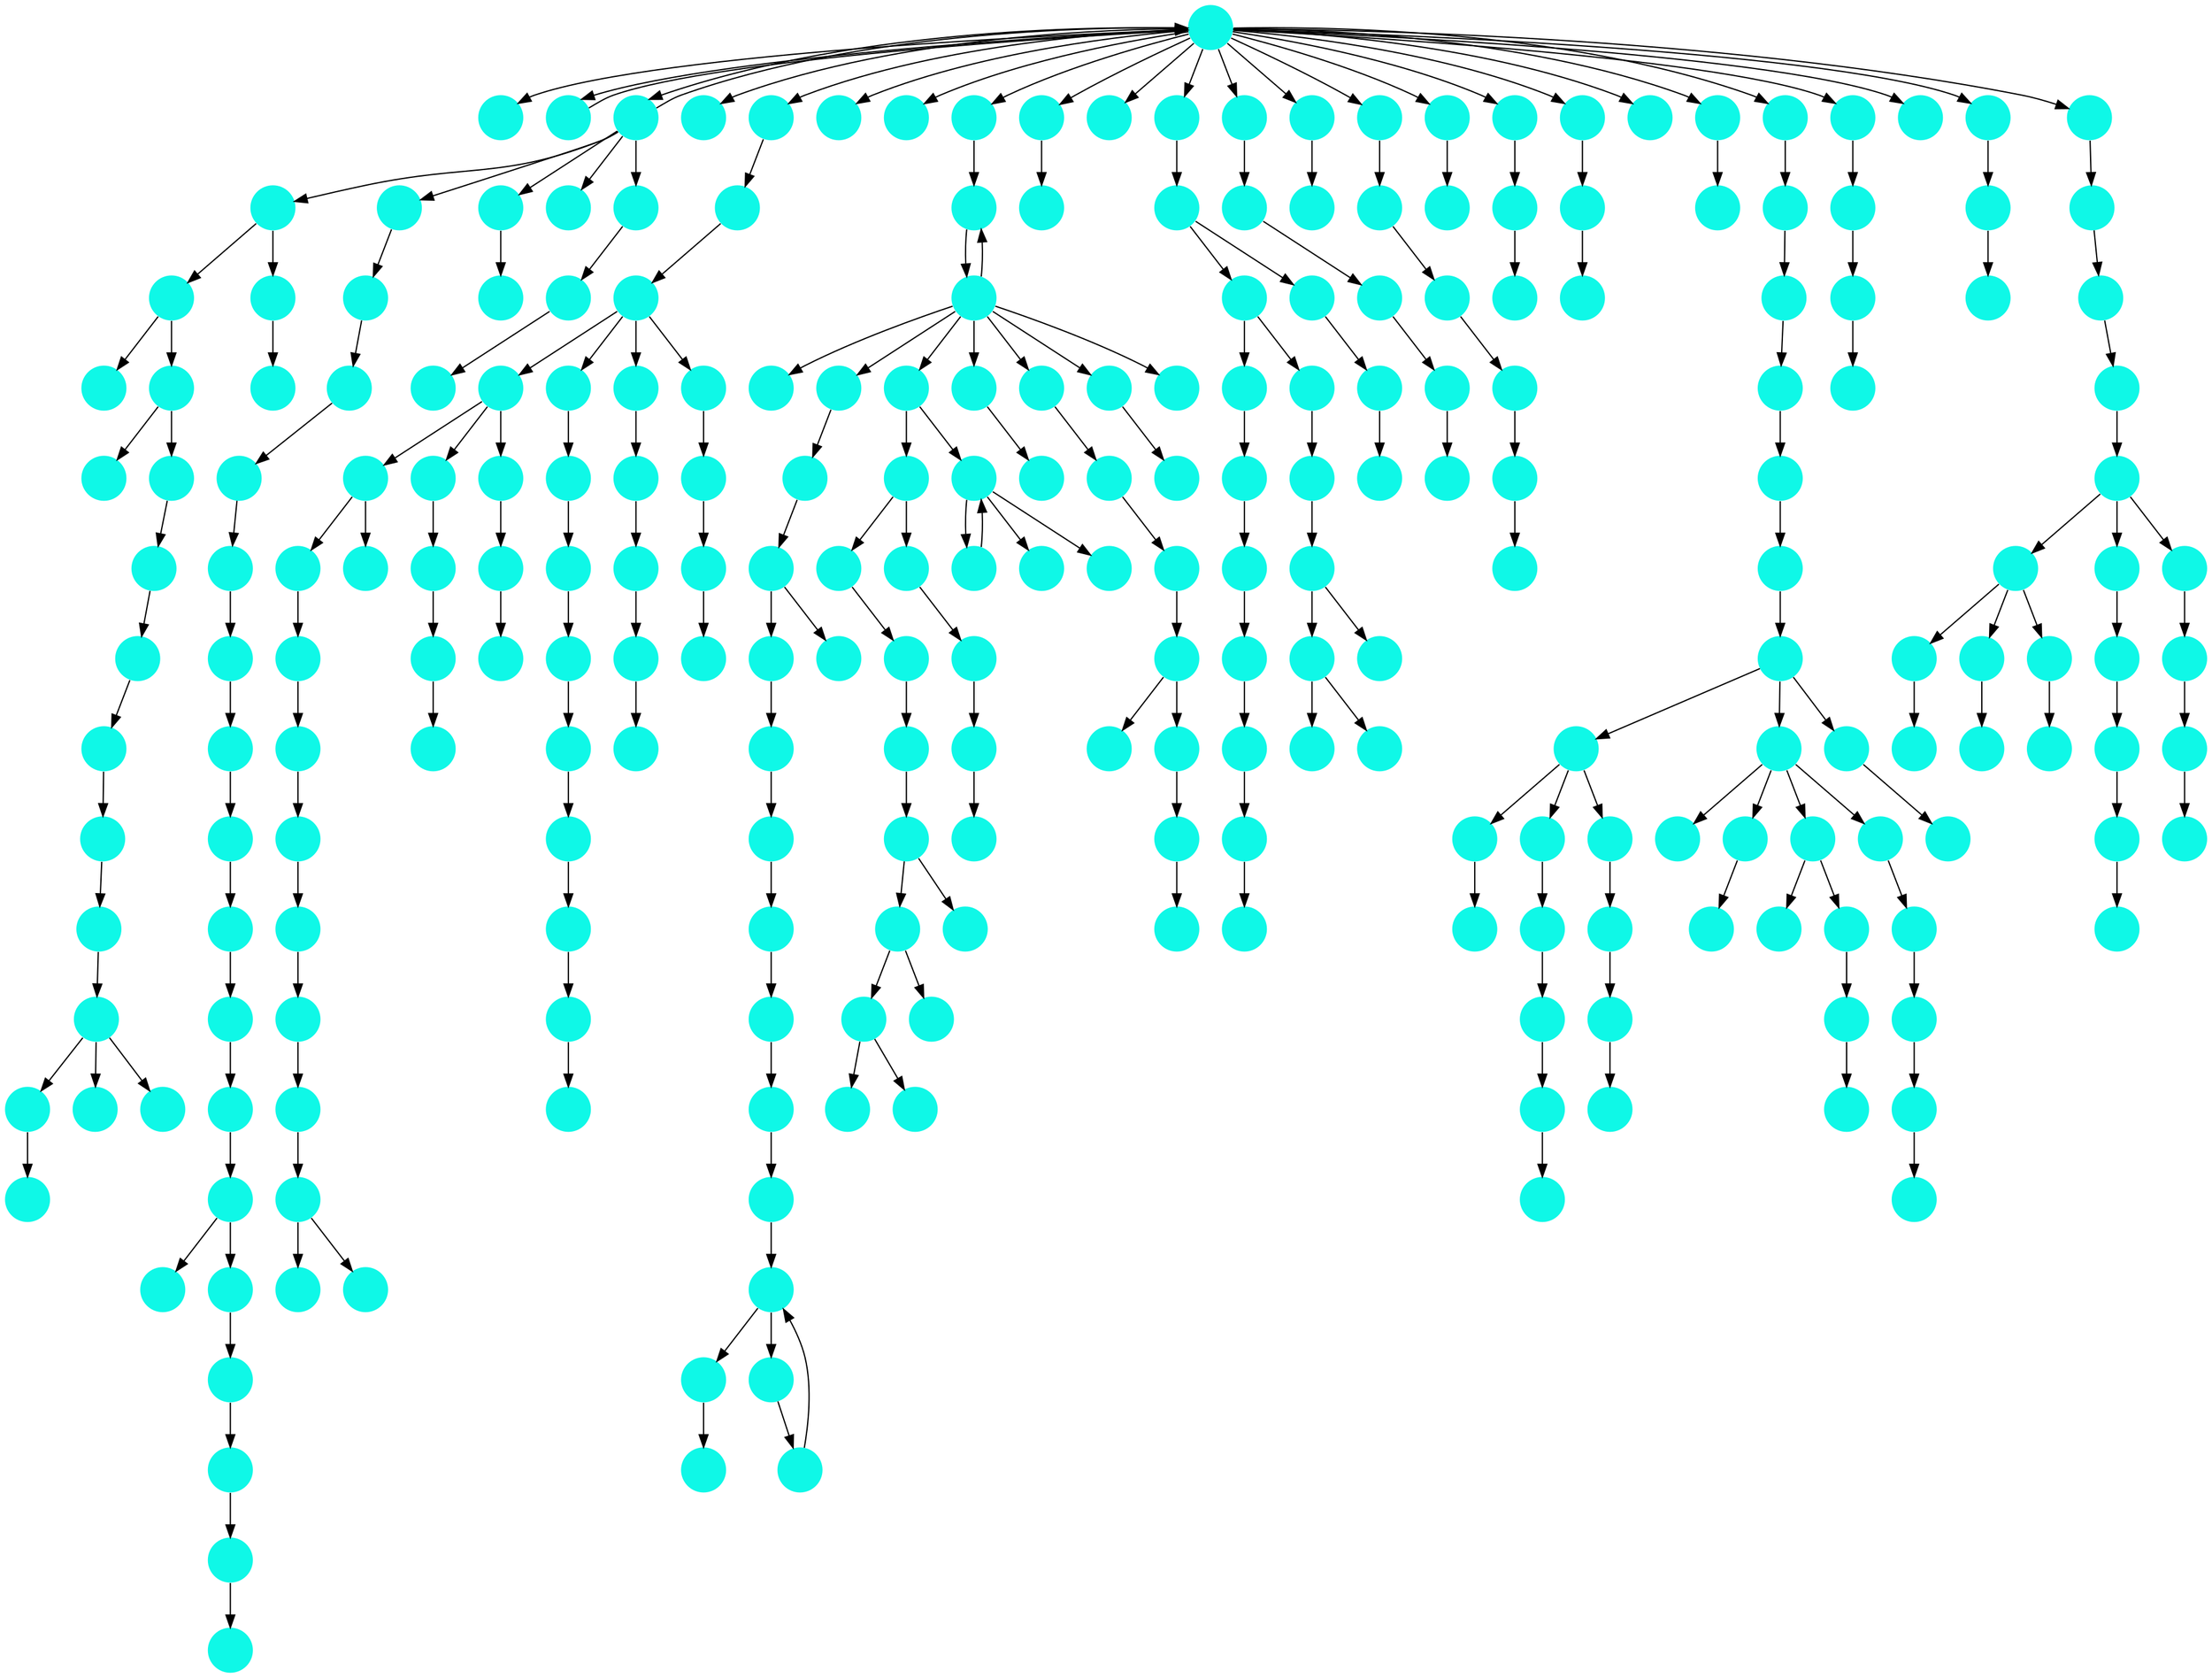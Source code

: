 digraph{
0 [tooltip = "I", penwidth = 0, style = filled, fillcolor = "#0ff8e7", shape = circle, label = ""]
1 [tooltip = "I", penwidth = 0, style = filled, fillcolor = "#0ff8e7", shape = circle, label = ""]
2 [tooltip = "I", penwidth = 0, style = filled, fillcolor = "#0ff8e7", shape = circle, label = ""]
3 [tooltip = "I", penwidth = 0, style = filled, fillcolor = "#0ff8e7", shape = circle, label = ""]
4 [tooltip = "I", penwidth = 0, style = filled, fillcolor = "#0ff8e7", shape = circle, label = ""]
5 [tooltip = "I", penwidth = 0, style = filled, fillcolor = "#0ff8e7", shape = circle, label = ""]
6 [tooltip = "I", penwidth = 0, style = filled, fillcolor = "#0ff8e7", shape = circle, label = ""]
7 [tooltip = "I", penwidth = 0, style = filled, fillcolor = "#0ff8e7", shape = circle, label = ""]
8 [tooltip = "I", penwidth = 0, style = filled, fillcolor = "#0ff8e7", shape = circle, label = ""]
9 [tooltip = "I", penwidth = 0, style = filled, fillcolor = "#0ff8e7", shape = circle, label = ""]
10 [tooltip = "I", penwidth = 0, style = filled, fillcolor = "#0ff8e7", shape = circle, label = ""]
11 [tooltip = "I", penwidth = 0, style = filled, fillcolor = "#0ff8e7", shape = circle, label = ""]
12 [tooltip = "I", penwidth = 0, style = filled, fillcolor = "#0ff8e7", shape = circle, label = ""]
13 [tooltip = "I", penwidth = 0, style = filled, fillcolor = "#0ff8e7", shape = circle, label = ""]
14 [tooltip = "I", penwidth = 0, style = filled, fillcolor = "#0ff8e7", shape = circle, label = ""]
15 [tooltip = "I", penwidth = 0, style = filled, fillcolor = "#0ff8e7", shape = circle, label = ""]
16 [tooltip = "I", penwidth = 0, style = filled, fillcolor = "#0ff8e7", shape = circle, label = ""]
17 [tooltip = "I", penwidth = 0, style = filled, fillcolor = "#0ff8e7", shape = circle, label = ""]
18 [tooltip = "I", penwidth = 0, style = filled, fillcolor = "#0ff8e7", shape = circle, label = ""]
19 [tooltip = "I", penwidth = 0, style = filled, fillcolor = "#0ff8e7", shape = circle, label = ""]
20 [tooltip = "I", penwidth = 0, style = filled, fillcolor = "#0ff8e7", shape = circle, label = ""]
21 [tooltip = "I", penwidth = 0, style = filled, fillcolor = "#0ff8e7", shape = circle, label = ""]
22 [tooltip = "I", penwidth = 0, style = filled, fillcolor = "#0ff8e7", shape = circle, label = ""]
23 [tooltip = "I", penwidth = 0, style = filled, fillcolor = "#0ff8e7", shape = circle, label = ""]
24 [tooltip = "I", penwidth = 0, style = filled, fillcolor = "#0ff8e7", shape = circle, label = ""]
25 [tooltip = "I", penwidth = 0, style = filled, fillcolor = "#0ff8e7", shape = circle, label = ""]
26 [tooltip = "I", penwidth = 0, style = filled, fillcolor = "#0ff8e7", shape = circle, label = ""]
27 [tooltip = "I", penwidth = 0, style = filled, fillcolor = "#0ff8e7", shape = circle, label = ""]
28 [tooltip = "I", penwidth = 0, style = filled, fillcolor = "#0ff8e7", shape = circle, label = ""]
29 [tooltip = "I", penwidth = 0, style = filled, fillcolor = "#0ff8e7", shape = circle, label = ""]
30 [tooltip = "I", penwidth = 0, style = filled, fillcolor = "#0ff8e7", shape = circle, label = ""]
31 [tooltip = "I", penwidth = 0, style = filled, fillcolor = "#0ff8e7", shape = circle, label = ""]
32 [tooltip = "I", penwidth = 0, style = filled, fillcolor = "#0ff8e7", shape = circle, label = ""]
33 [tooltip = "I", penwidth = 0, style = filled, fillcolor = "#0ff8e7", shape = circle, label = ""]
34 [tooltip = "I", penwidth = 0, style = filled, fillcolor = "#0ff8e7", shape = circle, label = ""]
35 [tooltip = "I", penwidth = 0, style = filled, fillcolor = "#0ff8e7", shape = circle, label = ""]
36 [tooltip = "I", penwidth = 0, style = filled, fillcolor = "#0ff8e7", shape = circle, label = ""]
37 [tooltip = "I", penwidth = 0, style = filled, fillcolor = "#0ff8e7", shape = circle, label = ""]
38 [tooltip = "I", penwidth = 0, style = filled, fillcolor = "#0ff8e7", shape = circle, label = ""]
39 [tooltip = "I", penwidth = 0, style = filled, fillcolor = "#0ff8e7", shape = circle, label = ""]
40 [tooltip = "I", penwidth = 0, style = filled, fillcolor = "#0ff8e7", shape = circle, label = ""]
41 [tooltip = "I", penwidth = 0, style = filled, fillcolor = "#0ff8e7", shape = circle, label = ""]
42 [tooltip = "I", penwidth = 0, style = filled, fillcolor = "#0ff8e7", shape = circle, label = ""]
43 [tooltip = "I", penwidth = 0, style = filled, fillcolor = "#0ff8e7", shape = circle, label = ""]
44 [tooltip = "I", penwidth = 0, style = filled, fillcolor = "#0ff8e7", shape = circle, label = ""]
45 [tooltip = "I", penwidth = 0, style = filled, fillcolor = "#0ff8e7", shape = circle, label = ""]
46 [tooltip = "I", penwidth = 0, style = filled, fillcolor = "#0ff8e7", shape = circle, label = ""]
47 [tooltip = "I", penwidth = 0, style = filled, fillcolor = "#0ff8e7", shape = circle, label = ""]
48 [tooltip = "I", penwidth = 0, style = filled, fillcolor = "#0ff8e7", shape = circle, label = ""]
49 [tooltip = "I", penwidth = 0, style = filled, fillcolor = "#0ff8e7", shape = circle, label = ""]
50 [tooltip = "I", penwidth = 0, style = filled, fillcolor = "#0ff8e7", shape = circle, label = ""]
51 [tooltip = "I", penwidth = 0, style = filled, fillcolor = "#0ff8e7", shape = circle, label = ""]
52 [tooltip = "I", penwidth = 0, style = filled, fillcolor = "#0ff8e7", shape = circle, label = ""]
53 [tooltip = "I", penwidth = 0, style = filled, fillcolor = "#0ff8e7", shape = circle, label = ""]
54 [tooltip = "I", penwidth = 0, style = filled, fillcolor = "#0ff8e7", shape = circle, label = ""]
55 [tooltip = "I", penwidth = 0, style = filled, fillcolor = "#0ff8e7", shape = circle, label = ""]
56 [tooltip = "I", penwidth = 0, style = filled, fillcolor = "#0ff8e7", shape = circle, label = ""]
57 [tooltip = "I", penwidth = 0, style = filled, fillcolor = "#0ff8e7", shape = circle, label = ""]
58 [tooltip = "I", penwidth = 0, style = filled, fillcolor = "#0ff8e7", shape = circle, label = ""]
59 [tooltip = "I", penwidth = 0, style = filled, fillcolor = "#0ff8e7", shape = circle, label = ""]
60 [tooltip = "I", penwidth = 0, style = filled, fillcolor = "#0ff8e7", shape = circle, label = ""]
61 [tooltip = "I", penwidth = 0, style = filled, fillcolor = "#0ff8e7", shape = circle, label = ""]
62 [tooltip = "I", penwidth = 0, style = filled, fillcolor = "#0ff8e7", shape = circle, label = ""]
63 [tooltip = "I", penwidth = 0, style = filled, fillcolor = "#0ff8e7", shape = circle, label = ""]
64 [tooltip = "I", penwidth = 0, style = filled, fillcolor = "#0ff8e7", shape = circle, label = ""]
65 [tooltip = "I", penwidth = 0, style = filled, fillcolor = "#0ff8e7", shape = circle, label = ""]
66 [tooltip = "I", penwidth = 0, style = filled, fillcolor = "#0ff8e7", shape = circle, label = ""]
67 [tooltip = "I", penwidth = 0, style = filled, fillcolor = "#0ff8e7", shape = circle, label = ""]
68 [tooltip = "I", penwidth = 0, style = filled, fillcolor = "#0ff8e7", shape = circle, label = ""]
69 [tooltip = "I", penwidth = 0, style = filled, fillcolor = "#0ff8e7", shape = circle, label = ""]
70 [tooltip = "I", penwidth = 0, style = filled, fillcolor = "#0ff8e7", shape = circle, label = ""]
71 [tooltip = "I", penwidth = 0, style = filled, fillcolor = "#0ff8e7", shape = circle, label = ""]
72 [tooltip = "I", penwidth = 0, style = filled, fillcolor = "#0ff8e7", shape = circle, label = ""]
73 [tooltip = "I", penwidth = 0, style = filled, fillcolor = "#0ff8e7", shape = circle, label = ""]
74 [tooltip = "I", penwidth = 0, style = filled, fillcolor = "#0ff8e7", shape = circle, label = ""]
75 [tooltip = "I", penwidth = 0, style = filled, fillcolor = "#0ff8e7", shape = circle, label = ""]
76 [tooltip = "I", penwidth = 0, style = filled, fillcolor = "#0ff8e7", shape = circle, label = ""]
77 [tooltip = "I", penwidth = 0, style = filled, fillcolor = "#0ff8e7", shape = circle, label = ""]
78 [tooltip = "I", penwidth = 0, style = filled, fillcolor = "#0ff8e7", shape = circle, label = ""]
79 [tooltip = "I", penwidth = 0, style = filled, fillcolor = "#0ff8e7", shape = circle, label = ""]
80 [tooltip = "I", penwidth = 0, style = filled, fillcolor = "#0ff8e7", shape = circle, label = ""]
81 [tooltip = "I", penwidth = 0, style = filled, fillcolor = "#0ff8e7", shape = circle, label = ""]
82 [tooltip = "I", penwidth = 0, style = filled, fillcolor = "#0ff8e7", shape = circle, label = ""]
83 [tooltip = "I", penwidth = 0, style = filled, fillcolor = "#0ff8e7", shape = circle, label = ""]
84 [tooltip = "I", penwidth = 0, style = filled, fillcolor = "#0ff8e7", shape = circle, label = ""]
85 [tooltip = "I", penwidth = 0, style = filled, fillcolor = "#0ff8e7", shape = circle, label = ""]
86 [tooltip = "I", penwidth = 0, style = filled, fillcolor = "#0ff8e7", shape = circle, label = ""]
87 [tooltip = "I", penwidth = 0, style = filled, fillcolor = "#0ff8e7", shape = circle, label = ""]
88 [tooltip = "I", penwidth = 0, style = filled, fillcolor = "#0ff8e7", shape = circle, label = ""]
89 [tooltip = "I", penwidth = 0, style = filled, fillcolor = "#0ff8e7", shape = circle, label = ""]
90 [tooltip = "I", penwidth = 0, style = filled, fillcolor = "#0ff8e7", shape = circle, label = ""]
91 [tooltip = "I", penwidth = 0, style = filled, fillcolor = "#0ff8e7", shape = circle, label = ""]
92 [tooltip = "I", penwidth = 0, style = filled, fillcolor = "#0ff8e7", shape = circle, label = ""]
93 [tooltip = "I", penwidth = 0, style = filled, fillcolor = "#0ff8e7", shape = circle, label = ""]
94 [tooltip = "I", penwidth = 0, style = filled, fillcolor = "#0ff8e7", shape = circle, label = ""]
95 [tooltip = "I", penwidth = 0, style = filled, fillcolor = "#0ff8e7", shape = circle, label = ""]
96 [tooltip = "I", penwidth = 0, style = filled, fillcolor = "#0ff8e7", shape = circle, label = ""]
97 [tooltip = "I", penwidth = 0, style = filled, fillcolor = "#0ff8e7", shape = circle, label = ""]
98 [tooltip = "I", penwidth = 0, style = filled, fillcolor = "#0ff8e7", shape = circle, label = ""]
99 [tooltip = "I", penwidth = 0, style = filled, fillcolor = "#0ff8e7", shape = circle, label = ""]
100 [tooltip = "I", penwidth = 0, style = filled, fillcolor = "#0ff8e7", shape = circle, label = ""]
101 [tooltip = "I", penwidth = 0, style = filled, fillcolor = "#0ff8e7", shape = circle, label = ""]
102 [tooltip = "I", penwidth = 0, style = filled, fillcolor = "#0ff8e7", shape = circle, label = ""]
103 [tooltip = "I", penwidth = 0, style = filled, fillcolor = "#0ff8e7", shape = circle, label = ""]
104 [tooltip = "I", penwidth = 0, style = filled, fillcolor = "#0ff8e7", shape = circle, label = ""]
105 [tooltip = "I", penwidth = 0, style = filled, fillcolor = "#0ff8e7", shape = circle, label = ""]
106 [tooltip = "I", penwidth = 0, style = filled, fillcolor = "#0ff8e7", shape = circle, label = ""]
107 [tooltip = "I", penwidth = 0, style = filled, fillcolor = "#0ff8e7", shape = circle, label = ""]
108 [tooltip = "I", penwidth = 0, style = filled, fillcolor = "#0ff8e7", shape = circle, label = ""]
109 [tooltip = "I", penwidth = 0, style = filled, fillcolor = "#0ff8e7", shape = circle, label = ""]
110 [tooltip = "I", penwidth = 0, style = filled, fillcolor = "#0ff8e7", shape = circle, label = ""]
111 [tooltip = "I", penwidth = 0, style = filled, fillcolor = "#0ff8e7", shape = circle, label = ""]
112 [tooltip = "I", penwidth = 0, style = filled, fillcolor = "#0ff8e7", shape = circle, label = ""]
113 [tooltip = "I", penwidth = 0, style = filled, fillcolor = "#0ff8e7", shape = circle, label = ""]
114 [tooltip = "I", penwidth = 0, style = filled, fillcolor = "#0ff8e7", shape = circle, label = ""]
115 [tooltip = "I", penwidth = 0, style = filled, fillcolor = "#0ff8e7", shape = circle, label = ""]
116 [tooltip = "I", penwidth = 0, style = filled, fillcolor = "#0ff8e7", shape = circle, label = ""]
117 [tooltip = "I", penwidth = 0, style = filled, fillcolor = "#0ff8e7", shape = circle, label = ""]
118 [tooltip = "I", penwidth = 0, style = filled, fillcolor = "#0ff8e7", shape = circle, label = ""]
119 [tooltip = "I", penwidth = 0, style = filled, fillcolor = "#0ff8e7", shape = circle, label = ""]
120 [tooltip = "I", penwidth = 0, style = filled, fillcolor = "#0ff8e7", shape = circle, label = ""]
121 [tooltip = "I", penwidth = 0, style = filled, fillcolor = "#0ff8e7", shape = circle, label = ""]
122 [tooltip = "I", penwidth = 0, style = filled, fillcolor = "#0ff8e7", shape = circle, label = ""]
123 [tooltip = "I", penwidth = 0, style = filled, fillcolor = "#0ff8e7", shape = circle, label = ""]
124 [tooltip = "I", penwidth = 0, style = filled, fillcolor = "#0ff8e7", shape = circle, label = ""]
125 [tooltip = "I", penwidth = 0, style = filled, fillcolor = "#0ff8e7", shape = circle, label = ""]
126 [tooltip = "I", penwidth = 0, style = filled, fillcolor = "#0ff8e7", shape = circle, label = ""]
127 [tooltip = "I", penwidth = 0, style = filled, fillcolor = "#0ff8e7", shape = circle, label = ""]
128 [tooltip = "I", penwidth = 0, style = filled, fillcolor = "#0ff8e7", shape = circle, label = ""]
129 [tooltip = "I", penwidth = 0, style = filled, fillcolor = "#0ff8e7", shape = circle, label = ""]
130 [tooltip = "I", penwidth = 0, style = filled, fillcolor = "#0ff8e7", shape = circle, label = ""]
131 [tooltip = "I", penwidth = 0, style = filled, fillcolor = "#0ff8e7", shape = circle, label = ""]
132 [tooltip = "I", penwidth = 0, style = filled, fillcolor = "#0ff8e7", shape = circle, label = ""]
133 [tooltip = "I", penwidth = 0, style = filled, fillcolor = "#0ff8e7", shape = circle, label = ""]
134 [tooltip = "I", penwidth = 0, style = filled, fillcolor = "#0ff8e7", shape = circle, label = ""]
135 [tooltip = "I", penwidth = 0, style = filled, fillcolor = "#0ff8e7", shape = circle, label = ""]
136 [tooltip = "I", penwidth = 0, style = filled, fillcolor = "#0ff8e7", shape = circle, label = ""]
137 [tooltip = "I", penwidth = 0, style = filled, fillcolor = "#0ff8e7", shape = circle, label = ""]
138 [tooltip = "I", penwidth = 0, style = filled, fillcolor = "#0ff8e7", shape = circle, label = ""]
139 [tooltip = "I", penwidth = 0, style = filled, fillcolor = "#0ff8e7", shape = circle, label = ""]
140 [tooltip = "I", penwidth = 0, style = filled, fillcolor = "#0ff8e7", shape = circle, label = ""]
141 [tooltip = "I", penwidth = 0, style = filled, fillcolor = "#0ff8e7", shape = circle, label = ""]
142 [tooltip = "I", penwidth = 0, style = filled, fillcolor = "#0ff8e7", shape = circle, label = ""]
143 [tooltip = "I", penwidth = 0, style = filled, fillcolor = "#0ff8e7", shape = circle, label = ""]
144 [tooltip = "I", penwidth = 0, style = filled, fillcolor = "#0ff8e7", shape = circle, label = ""]
145 [tooltip = "I", penwidth = 0, style = filled, fillcolor = "#0ff8e7", shape = circle, label = ""]
146 [tooltip = "I", penwidth = 0, style = filled, fillcolor = "#0ff8e7", shape = circle, label = ""]
147 [tooltip = "I", penwidth = 0, style = filled, fillcolor = "#0ff8e7", shape = circle, label = ""]
148 [tooltip = "I", penwidth = 0, style = filled, fillcolor = "#0ff8e7", shape = circle, label = ""]
149 [tooltip = "I", penwidth = 0, style = filled, fillcolor = "#0ff8e7", shape = circle, label = ""]
150 [tooltip = "I", penwidth = 0, style = filled, fillcolor = "#0ff8e7", shape = circle, label = ""]
151 [tooltip = "I", penwidth = 0, style = filled, fillcolor = "#0ff8e7", shape = circle, label = ""]
152 [tooltip = "I", penwidth = 0, style = filled, fillcolor = "#0ff8e7", shape = circle, label = ""]
153 [tooltip = "I", penwidth = 0, style = filled, fillcolor = "#0ff8e7", shape = circle, label = ""]
154 [tooltip = "I", penwidth = 0, style = filled, fillcolor = "#0ff8e7", shape = circle, label = ""]
155 [tooltip = "I", penwidth = 0, style = filled, fillcolor = "#0ff8e7", shape = circle, label = ""]
156 [tooltip = "I", penwidth = 0, style = filled, fillcolor = "#0ff8e7", shape = circle, label = ""]
157 [tooltip = "I", penwidth = 0, style = filled, fillcolor = "#0ff8e7", shape = circle, label = ""]
158 [tooltip = "I", penwidth = 0, style = filled, fillcolor = "#0ff8e7", shape = circle, label = ""]
159 [tooltip = "I", penwidth = 0, style = filled, fillcolor = "#0ff8e7", shape = circle, label = ""]
160 [tooltip = "I", penwidth = 0, style = filled, fillcolor = "#0ff8e7", shape = circle, label = ""]
161 [tooltip = "I", penwidth = 0, style = filled, fillcolor = "#0ff8e7", shape = circle, label = ""]
162 [tooltip = "I", penwidth = 0, style = filled, fillcolor = "#0ff8e7", shape = circle, label = ""]
163 [tooltip = "I", penwidth = 0, style = filled, fillcolor = "#0ff8e7", shape = circle, label = ""]
164 [tooltip = "I", penwidth = 0, style = filled, fillcolor = "#0ff8e7", shape = circle, label = ""]
165 [tooltip = "I", penwidth = 0, style = filled, fillcolor = "#0ff8e7", shape = circle, label = ""]
166 [tooltip = "I", penwidth = 0, style = filled, fillcolor = "#0ff8e7", shape = circle, label = ""]
167 [tooltip = "I", penwidth = 0, style = filled, fillcolor = "#0ff8e7", shape = circle, label = ""]
168 [tooltip = "I", penwidth = 0, style = filled, fillcolor = "#0ff8e7", shape = circle, label = ""]
169 [tooltip = "I", penwidth = 0, style = filled, fillcolor = "#0ff8e7", shape = circle, label = ""]
170 [tooltip = "I", penwidth = 0, style = filled, fillcolor = "#0ff8e7", shape = circle, label = ""]
171 [tooltip = "I", penwidth = 0, style = filled, fillcolor = "#0ff8e7", shape = circle, label = ""]
172 [tooltip = "I", penwidth = 0, style = filled, fillcolor = "#0ff8e7", shape = circle, label = ""]
173 [tooltip = "I", penwidth = 0, style = filled, fillcolor = "#0ff8e7", shape = circle, label = ""]
174 [tooltip = "I", penwidth = 0, style = filled, fillcolor = "#0ff8e7", shape = circle, label = ""]
175 [tooltip = "I", penwidth = 0, style = filled, fillcolor = "#0ff8e7", shape = circle, label = ""]
176 [tooltip = "I", penwidth = 0, style = filled, fillcolor = "#0ff8e7", shape = circle, label = ""]
177 [tooltip = "I", penwidth = 0, style = filled, fillcolor = "#0ff8e7", shape = circle, label = ""]
178 [tooltip = "I", penwidth = 0, style = filled, fillcolor = "#0ff8e7", shape = circle, label = ""]
179 [tooltip = "I", penwidth = 0, style = filled, fillcolor = "#0ff8e7", shape = circle, label = ""]
180 [tooltip = "I", penwidth = 0, style = filled, fillcolor = "#0ff8e7", shape = circle, label = ""]
181 [tooltip = "I", penwidth = 0, style = filled, fillcolor = "#0ff8e7", shape = circle, label = ""]
182 [tooltip = "I", penwidth = 0, style = filled, fillcolor = "#0ff8e7", shape = circle, label = ""]
183 [tooltip = "I", penwidth = 0, style = filled, fillcolor = "#0ff8e7", shape = circle, label = ""]
184 [tooltip = "I", penwidth = 0, style = filled, fillcolor = "#0ff8e7", shape = circle, label = ""]
185 [tooltip = "I", penwidth = 0, style = filled, fillcolor = "#0ff8e7", shape = circle, label = ""]
186 [tooltip = "I", penwidth = 0, style = filled, fillcolor = "#0ff8e7", shape = circle, label = ""]
187 [tooltip = "I", penwidth = 0, style = filled, fillcolor = "#0ff8e7", shape = circle, label = ""]
188 [tooltip = "I", penwidth = 0, style = filled, fillcolor = "#0ff8e7", shape = circle, label = ""]
189 [tooltip = "I", penwidth = 0, style = filled, fillcolor = "#0ff8e7", shape = circle, label = ""]
190 [tooltip = "I", penwidth = 0, style = filled, fillcolor = "#0ff8e7", shape = circle, label = ""]
191 [tooltip = "I", penwidth = 0, style = filled, fillcolor = "#0ff8e7", shape = circle, label = ""]
192 [tooltip = "I", penwidth = 0, style = filled, fillcolor = "#0ff8e7", shape = circle, label = ""]
193 [tooltip = "I", penwidth = 0, style = filled, fillcolor = "#0ff8e7", shape = circle, label = ""]
194 [tooltip = "I", penwidth = 0, style = filled, fillcolor = "#0ff8e7", shape = circle, label = ""]
195 [tooltip = "I", penwidth = 0, style = filled, fillcolor = "#0ff8e7", shape = circle, label = ""]
196 [tooltip = "I", penwidth = 0, style = filled, fillcolor = "#0ff8e7", shape = circle, label = ""]
197 [tooltip = "I", penwidth = 0, style = filled, fillcolor = "#0ff8e7", shape = circle, label = ""]
198 [tooltip = "I", penwidth = 0, style = filled, fillcolor = "#0ff8e7", shape = circle, label = ""]
199 [tooltip = "I", penwidth = 0, style = filled, fillcolor = "#0ff8e7", shape = circle, label = ""]
200 [tooltip = "I", penwidth = 0, style = filled, fillcolor = "#0ff8e7", shape = circle, label = ""]
201 [tooltip = "I", penwidth = 0, style = filled, fillcolor = "#0ff8e7", shape = circle, label = ""]
202 [tooltip = "I", penwidth = 0, style = filled, fillcolor = "#0ff8e7", shape = circle, label = ""]
203 [tooltip = "I", penwidth = 0, style = filled, fillcolor = "#0ff8e7", shape = circle, label = ""]
204 [tooltip = "I", penwidth = 0, style = filled, fillcolor = "#0ff8e7", shape = circle, label = ""]
205 [tooltip = "I", penwidth = 0, style = filled, fillcolor = "#0ff8e7", shape = circle, label = ""]
206 [tooltip = "I", penwidth = 0, style = filled, fillcolor = "#0ff8e7", shape = circle, label = ""]
207 [tooltip = "I", penwidth = 0, style = filled, fillcolor = "#0ff8e7", shape = circle, label = ""]
208 [tooltip = "I", penwidth = 0, style = filled, fillcolor = "#0ff8e7", shape = circle, label = ""]
209 [tooltip = "I", penwidth = 0, style = filled, fillcolor = "#0ff8e7", shape = circle, label = ""]
210 [tooltip = "I", penwidth = 0, style = filled, fillcolor = "#0ff8e7", shape = circle, label = ""]
211 [tooltip = "I", penwidth = 0, style = filled, fillcolor = "#0ff8e7", shape = circle, label = ""]
212 [tooltip = "I", penwidth = 0, style = filled, fillcolor = "#0ff8e7", shape = circle, label = ""]
213 [tooltip = "I", penwidth = 0, style = filled, fillcolor = "#0ff8e7", shape = circle, label = ""]
214 [tooltip = "I", penwidth = 0, style = filled, fillcolor = "#0ff8e7", shape = circle, label = ""]
215 [tooltip = "I", penwidth = 0, style = filled, fillcolor = "#0ff8e7", shape = circle, label = ""]
216 [tooltip = "I", penwidth = 0, style = filled, fillcolor = "#0ff8e7", shape = circle, label = ""]
217 [tooltip = "I", penwidth = 0, style = filled, fillcolor = "#0ff8e7", shape = circle, label = ""]
218 [tooltip = "I", penwidth = 0, style = filled, fillcolor = "#0ff8e7", shape = circle, label = ""]
219 [tooltip = "I", penwidth = 0, style = filled, fillcolor = "#0ff8e7", shape = circle, label = ""]
220 [tooltip = "I", penwidth = 0, style = filled, fillcolor = "#0ff8e7", shape = circle, label = ""]
221 [tooltip = "I", penwidth = 0, style = filled, fillcolor = "#0ff8e7", shape = circle, label = ""]
222 [tooltip = "I", penwidth = 0, style = filled, fillcolor = "#0ff8e7", shape = circle, label = ""]
223 [tooltip = "I", penwidth = 0, style = filled, fillcolor = "#0ff8e7", shape = circle, label = ""]
224 [tooltip = "I", penwidth = 0, style = filled, fillcolor = "#0ff8e7", shape = circle, label = ""]
225 [tooltip = "I", penwidth = 0, style = filled, fillcolor = "#0ff8e7", shape = circle, label = ""]
226 [tooltip = "I", penwidth = 0, style = filled, fillcolor = "#0ff8e7", shape = circle, label = ""]
227 [tooltip = "I", penwidth = 0, style = filled, fillcolor = "#0ff8e7", shape = circle, label = ""]
228 [tooltip = "I", penwidth = 0, style = filled, fillcolor = "#0ff8e7", shape = circle, label = ""]
229 [tooltip = "I", penwidth = 0, style = filled, fillcolor = "#0ff8e7", shape = circle, label = ""]
230 [tooltip = "I", penwidth = 0, style = filled, fillcolor = "#0ff8e7", shape = circle, label = ""]
231 [tooltip = "I", penwidth = 0, style = filled, fillcolor = "#0ff8e7", shape = circle, label = ""]
232 [tooltip = "I", penwidth = 0, style = filled, fillcolor = "#0ff8e7", shape = circle, label = ""]
233 [tooltip = "I", penwidth = 0, style = filled, fillcolor = "#0ff8e7", shape = circle, label = ""]
234 [tooltip = "I", penwidth = 0, style = filled, fillcolor = "#0ff8e7", shape = circle, label = ""]
235 [tooltip = "I", penwidth = 0, style = filled, fillcolor = "#0ff8e7", shape = circle, label = ""]
236 [tooltip = "I", penwidth = 0, style = filled, fillcolor = "#0ff8e7", shape = circle, label = ""]
237 [tooltip = "I", penwidth = 0, style = filled, fillcolor = "#0ff8e7", shape = circle, label = ""]
238 [tooltip = "I", penwidth = 0, style = filled, fillcolor = "#0ff8e7", shape = circle, label = ""]
239 [tooltip = "I", penwidth = 0, style = filled, fillcolor = "#0ff8e7", shape = circle, label = ""]
240 [tooltip = "I", penwidth = 0, style = filled, fillcolor = "#0ff8e7", shape = circle, label = ""]
241 [tooltip = "I", penwidth = 0, style = filled, fillcolor = "#0ff8e7", shape = circle, label = ""]
242 [tooltip = "I", penwidth = 0, style = filled, fillcolor = "#0ff8e7", shape = circle, label = ""]
243 [tooltip = "I", penwidth = 0, style = filled, fillcolor = "#0ff8e7", shape = circle, label = ""]
244 [tooltip = "I", penwidth = 0, style = filled, fillcolor = "#0ff8e7", shape = circle, label = ""]
245 [tooltip = "I", penwidth = 0, style = filled, fillcolor = "#0ff8e7", shape = circle, label = ""]
246 [tooltip = "I", penwidth = 0, style = filled, fillcolor = "#0ff8e7", shape = circle, label = ""]
247 [tooltip = "I", penwidth = 0, style = filled, fillcolor = "#0ff8e7", shape = circle, label = ""]
248 [tooltip = "I", penwidth = 0, style = filled, fillcolor = "#0ff8e7", shape = circle, label = ""]
249 [tooltip = "I", penwidth = 0, style = filled, fillcolor = "#0ff8e7", shape = circle, label = ""]
250 [tooltip = "I", penwidth = 0, style = filled, fillcolor = "#0ff8e7", shape = circle, label = ""]
251 [tooltip = "I", penwidth = 0, style = filled, fillcolor = "#0ff8e7", shape = circle, label = ""]
252 [tooltip = "I", penwidth = 0, style = filled, fillcolor = "#0ff8e7", shape = circle, label = ""]
253 [tooltip = "I", penwidth = 0, style = filled, fillcolor = "#0ff8e7", shape = circle, label = ""]
193 -> 195
61 -> 82
232 -> 231
69 -> 48
0 -> 20
0 -> 89
183 -> 182
0 -> 210
206 -> 205
168 -> 169
61 -> 129
162 -> 163
80 -> 180
0 -> 53
171 -> 168
70 -> 133
71 -> 9
179 -> 216
205 -> 204
143 -> 69
104 -> 130
22 -> 95
0 -> 83
167 -> 173
91 -> 237
33 -> 50
224 -> 230
97 -> 104
80 -> 96
122 -> 203
187 -> 190
109 -> 19
92 -> 77
98 -> 67
120 -> 139
75 -> 194
36 -> 106
5 -> 132
11 -> 165
87 -> 60
130 -> 107
142 -> 3
0 -> 45
132 -> 119
141 -> 72
24 -> 86
207 -> 206
135 -> 93
226 -> 219
219 -> 227
151 -> 176
77 -> 131
0 -> 121
227 -> 228
117 -> 253
7 -> 114
125 -> 94
70 -> 25
148 -> 73
122 -> 42
31 -> 148
160 -> 158
161 -> 159
203 -> 200
83 -> 105
55 -> 63
88 -> 39
217 -> 221
154 -> 151
82 -> 5
217 -> 243
86 -> 143
221 -> 181
102 -> 149
49 -> 87
61 -> 185
194 -> 197
156 -> 80
203 -> 202
251 -> 178
0 -> 90
209 -> 167
230 -> 225
233 -> 214
191 -> 207
20 -> 0
118 -> 239
119 -> 142
215 -> 213
123 -> 4
134 -> 248
1 -> 10
14 -> 111
0 -> 172
77 -> 65
61 -> 122
246 -> 245
25 -> 74
203 -> 201
69 -> 37
29 -> 127
171 -> 170
112 -> 252
89 -> 58
113 -> 21
79 -> 102
1 -> 198
124 -> 250
216 -> 128
145 -> 98
22 -> 0
222 -> 223
61 -> 59
131 -> 88
126 -> 12
94 -> 161
133 -> 138
57 -> 146
22 -> 49
53 -> 66
225 -> 229
56 -> 120
18 -> 233
47 -> 57
0 -> 238
210 -> 232
236 -> 188
139 -> 44
111 -> 140
155 -> 154
214 -> 215
180 -> 179
61 -> 115
42 -> 144
84 -> 31
15 -> 32
0 -> 43
174 -> 175
149 -> 101
61 -> 157
176 -> 174
116 -> 249
6 -> 17
196 -> 240
51 -> 30
157 -> 155
129 -> 2
105 -> 147
147 -> 124
22 -> 76
185 -> 184
204 -> 236
61 -> 241
10 -> 103
17 -> 54
31 -> 153
87 -> 108
0 -> 40
95 -> 33
0 -> 22
213 -> 212
153 -> 177
46 -> 28
165 -> 166
200 -> 203
250 -> 150
237 -> 186
99 -> 8
40 -> 115
45 -> 7
223 -> 226
67 -> 125
107 -> 56
70 -> 135
0 -> 136
0 -> 34
72 -> 36
127 -> 6
140 -> 84
106 -> 68
235 -> 234
120 -> 92
19 -> 16
162 -> 123
239 -> 235
81 -> 99
22 -> 71
188 -> 187
6 -> 1
137 -> 26
1 -> 118
49 -> 137
0 -> 47
198 -> 196
6 -> 75
114 -> 251
38 -> 62
54 -> 100
128 -> 164
197 -> 193
100 -> 116
159 -> 160
22 -> 64
3 -> 14
41 -> 199
238 -> 222
132 -> 242
219 -> 217
93 -> 117
101 -> 24
158 -> 156
30 -> 209
220 -> 244
229 -> 218
243 -> 247
11 -> 18
0 -> 29
217 -> 183
219 -> 224
249 -> 112
136 -> 91
123 -> 27
188 -> 189
42 -> 51
92 -> 55
146 -> 46
252 -> 246
0 -> 109
10 -> 79
92 -> 141
138 -> 85
166 -> 162
121 -> 97
212 -> 211
188 -> 192
0 -> 41
167 -> 171
90 -> 134
151 -> 152
0 -> 23
144 -> 81
0 -> 113
12 -> 15
228 -> 220
108 -> 78
115 -> 61
168 -> 208
120 -> 70
0 -> 13
108 -> 191
6 -> 126
64 -> 145
92 -> 52
0 -> 110
85 -> 38
7 -> 11
0 -> 35
177 -> 31
}